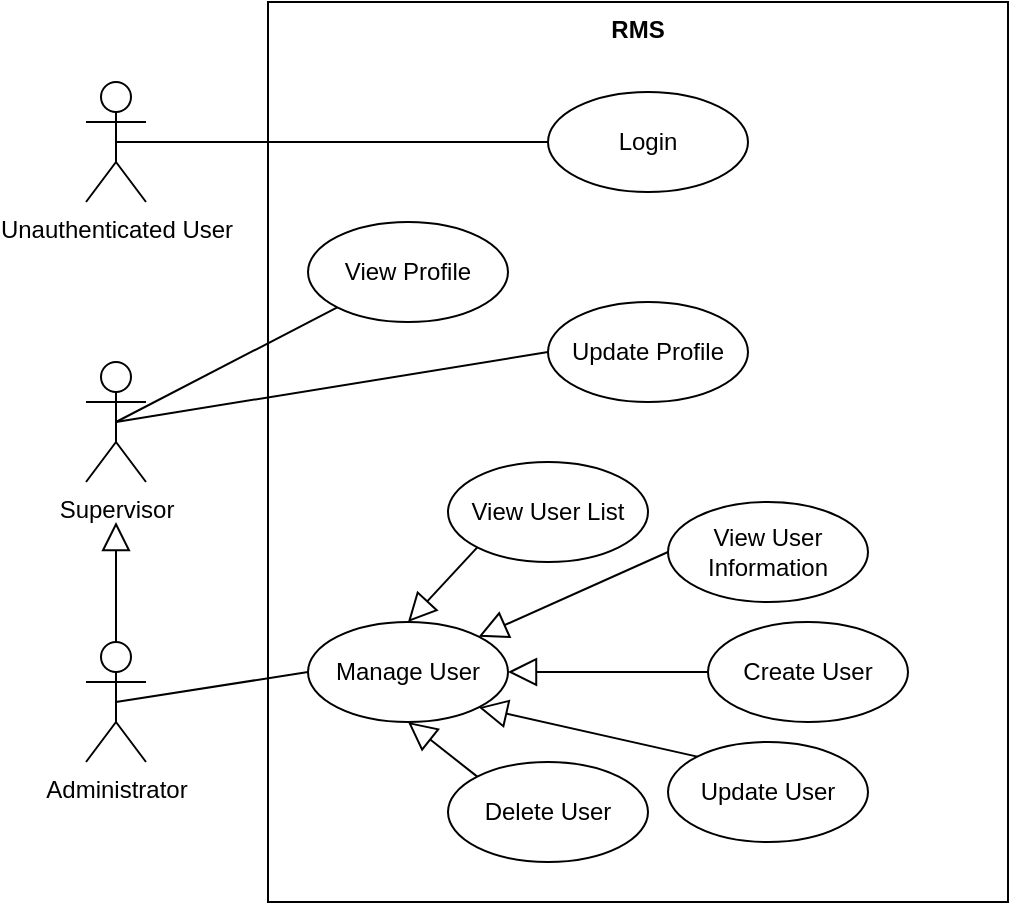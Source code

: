 <mxfile version="24.2.5" type="device">
  <diagram name="Page-1" id="OzqEOh84kzww0hnXRWNO">
    <mxGraphModel dx="989" dy="514" grid="1" gridSize="10" guides="1" tooltips="1" connect="1" arrows="1" fold="1" page="1" pageScale="1" pageWidth="850" pageHeight="1100" math="0" shadow="0">
      <root>
        <mxCell id="0" />
        <mxCell id="1" parent="0" />
        <mxCell id="BMBtJ6IH4CFcKrM41wB4-1" value="Unauthenticated User" style="shape=umlActor;html=1;verticalLabelPosition=bottom;verticalAlign=top;align=center;" vertex="1" parent="1">
          <mxGeometry x="159" y="160" width="30" height="60" as="geometry" />
        </mxCell>
        <mxCell id="BMBtJ6IH4CFcKrM41wB4-2" value="Supervisor" style="shape=umlActor;html=1;verticalLabelPosition=bottom;verticalAlign=top;align=center;" vertex="1" parent="1">
          <mxGeometry x="159" y="300" width="30" height="60" as="geometry" />
        </mxCell>
        <mxCell id="BMBtJ6IH4CFcKrM41wB4-5" value="Administrator" style="shape=umlActor;html=1;verticalLabelPosition=bottom;verticalAlign=top;align=center;" vertex="1" parent="1">
          <mxGeometry x="159" y="440" width="30" height="60" as="geometry" />
        </mxCell>
        <mxCell id="BMBtJ6IH4CFcKrM41wB4-6" value="" style="edgeStyle=none;html=1;endArrow=block;endFill=0;endSize=12;verticalAlign=bottom;rounded=0;exitX=0.5;exitY=0;exitDx=0;exitDy=0;exitPerimeter=0;" edge="1" parent="1" source="BMBtJ6IH4CFcKrM41wB4-5">
          <mxGeometry width="160" relative="1" as="geometry">
            <mxPoint x="339" y="270" as="sourcePoint" />
            <mxPoint x="174" y="380" as="targetPoint" />
          </mxGeometry>
        </mxCell>
        <mxCell id="BMBtJ6IH4CFcKrM41wB4-7" value="RMS" style="shape=rect;html=1;verticalAlign=top;fontStyle=1;whiteSpace=wrap;align=center;" vertex="1" parent="1">
          <mxGeometry x="250" y="120" width="370" height="450" as="geometry" />
        </mxCell>
        <mxCell id="BMBtJ6IH4CFcKrM41wB4-8" value="Login" style="ellipse;whiteSpace=wrap;html=1;" vertex="1" parent="1">
          <mxGeometry x="390" y="165" width="100" height="50" as="geometry" />
        </mxCell>
        <mxCell id="BMBtJ6IH4CFcKrM41wB4-9" value="" style="edgeStyle=orthogonalEdgeStyle;rounded=0;orthogonalLoop=1;jettySize=auto;html=1;entryX=0;entryY=0.5;entryDx=0;entryDy=0;exitX=0.5;exitY=0.5;exitDx=0;exitDy=0;exitPerimeter=0;endArrow=none;endFill=0;" edge="1" parent="1" source="BMBtJ6IH4CFcKrM41wB4-1" target="BMBtJ6IH4CFcKrM41wB4-8">
          <mxGeometry relative="1" as="geometry" />
        </mxCell>
        <mxCell id="BMBtJ6IH4CFcKrM41wB4-10" value="View Profile" style="ellipse;whiteSpace=wrap;html=1;" vertex="1" parent="1">
          <mxGeometry x="270" y="230" width="100" height="50" as="geometry" />
        </mxCell>
        <mxCell id="BMBtJ6IH4CFcKrM41wB4-11" value="Update Profile" style="ellipse;whiteSpace=wrap;html=1;" vertex="1" parent="1">
          <mxGeometry x="390" y="270" width="100" height="50" as="geometry" />
        </mxCell>
        <mxCell id="BMBtJ6IH4CFcKrM41wB4-12" value="" style="rounded=0;orthogonalLoop=1;jettySize=auto;html=1;entryX=0;entryY=1;entryDx=0;entryDy=0;exitX=0.5;exitY=0.5;exitDx=0;exitDy=0;exitPerimeter=0;endArrow=none;endFill=0;" edge="1" parent="1" source="BMBtJ6IH4CFcKrM41wB4-2" target="BMBtJ6IH4CFcKrM41wB4-10">
          <mxGeometry relative="1" as="geometry">
            <mxPoint x="130" y="200" as="sourcePoint" />
            <mxPoint x="400" y="200" as="targetPoint" />
          </mxGeometry>
        </mxCell>
        <mxCell id="BMBtJ6IH4CFcKrM41wB4-13" value="" style="rounded=0;orthogonalLoop=1;jettySize=auto;html=1;entryX=0;entryY=0.5;entryDx=0;entryDy=0;exitX=0.5;exitY=0.5;exitDx=0;exitDy=0;exitPerimeter=0;endArrow=none;endFill=0;" edge="1" parent="1" source="BMBtJ6IH4CFcKrM41wB4-2" target="BMBtJ6IH4CFcKrM41wB4-11">
          <mxGeometry relative="1" as="geometry">
            <mxPoint x="115" y="350" as="sourcePoint" />
            <mxPoint x="330" y="275" as="targetPoint" />
          </mxGeometry>
        </mxCell>
        <mxCell id="BMBtJ6IH4CFcKrM41wB4-14" value="Manage User" style="ellipse;whiteSpace=wrap;html=1;" vertex="1" parent="1">
          <mxGeometry x="270" y="430" width="100" height="50" as="geometry" />
        </mxCell>
        <mxCell id="BMBtJ6IH4CFcKrM41wB4-15" value="" style="rounded=0;orthogonalLoop=1;jettySize=auto;html=1;entryX=0;entryY=0.5;entryDx=0;entryDy=0;exitX=0.5;exitY=0.5;exitDx=0;exitDy=0;exitPerimeter=0;endArrow=none;endFill=0;" edge="1" parent="1" source="BMBtJ6IH4CFcKrM41wB4-5" target="BMBtJ6IH4CFcKrM41wB4-14">
          <mxGeometry relative="1" as="geometry">
            <mxPoint x="115" y="350" as="sourcePoint" />
            <mxPoint x="295" y="283" as="targetPoint" />
          </mxGeometry>
        </mxCell>
        <mxCell id="BMBtJ6IH4CFcKrM41wB4-16" value="View User List" style="ellipse;whiteSpace=wrap;html=1;" vertex="1" parent="1">
          <mxGeometry x="340" y="350" width="100" height="50" as="geometry" />
        </mxCell>
        <mxCell id="BMBtJ6IH4CFcKrM41wB4-17" value="View User Information" style="ellipse;whiteSpace=wrap;html=1;" vertex="1" parent="1">
          <mxGeometry x="450" y="370" width="100" height="50" as="geometry" />
        </mxCell>
        <mxCell id="BMBtJ6IH4CFcKrM41wB4-18" value="Create User" style="ellipse;whiteSpace=wrap;html=1;" vertex="1" parent="1">
          <mxGeometry x="470" y="430" width="100" height="50" as="geometry" />
        </mxCell>
        <mxCell id="BMBtJ6IH4CFcKrM41wB4-19" value="Update User" style="ellipse;whiteSpace=wrap;html=1;" vertex="1" parent="1">
          <mxGeometry x="450" y="490" width="100" height="50" as="geometry" />
        </mxCell>
        <mxCell id="BMBtJ6IH4CFcKrM41wB4-20" value="Delete User" style="ellipse;whiteSpace=wrap;html=1;" vertex="1" parent="1">
          <mxGeometry x="340" y="500" width="100" height="50" as="geometry" />
        </mxCell>
        <mxCell id="BMBtJ6IH4CFcKrM41wB4-21" value="" style="edgeStyle=none;html=1;endArrow=block;endFill=0;endSize=12;verticalAlign=bottom;rounded=0;entryX=0.5;entryY=0;entryDx=0;entryDy=0;exitX=0;exitY=1;exitDx=0;exitDy=0;" edge="1" parent="1" source="BMBtJ6IH4CFcKrM41wB4-16" target="BMBtJ6IH4CFcKrM41wB4-14">
          <mxGeometry width="160" relative="1" as="geometry">
            <mxPoint x="220" y="300" as="sourcePoint" />
            <mxPoint x="380" y="300" as="targetPoint" />
          </mxGeometry>
        </mxCell>
        <mxCell id="BMBtJ6IH4CFcKrM41wB4-22" value="" style="edgeStyle=none;html=1;endArrow=block;endFill=0;endSize=12;verticalAlign=bottom;rounded=0;entryX=1;entryY=0;entryDx=0;entryDy=0;exitX=0;exitY=0.5;exitDx=0;exitDy=0;" edge="1" parent="1" source="BMBtJ6IH4CFcKrM41wB4-17" target="BMBtJ6IH4CFcKrM41wB4-14">
          <mxGeometry width="160" relative="1" as="geometry">
            <mxPoint x="400" y="410" as="sourcePoint" />
            <mxPoint x="330" y="440" as="targetPoint" />
          </mxGeometry>
        </mxCell>
        <mxCell id="BMBtJ6IH4CFcKrM41wB4-23" value="" style="edgeStyle=none;html=1;endArrow=block;endFill=0;endSize=12;verticalAlign=bottom;rounded=0;entryX=1;entryY=0.5;entryDx=0;entryDy=0;exitX=0;exitY=0.5;exitDx=0;exitDy=0;" edge="1" parent="1" source="BMBtJ6IH4CFcKrM41wB4-18" target="BMBtJ6IH4CFcKrM41wB4-14">
          <mxGeometry width="160" relative="1" as="geometry">
            <mxPoint x="460" y="405" as="sourcePoint" />
            <mxPoint x="365" y="447" as="targetPoint" />
          </mxGeometry>
        </mxCell>
        <mxCell id="BMBtJ6IH4CFcKrM41wB4-24" value="" style="edgeStyle=none;html=1;endArrow=block;endFill=0;endSize=12;verticalAlign=bottom;rounded=0;entryX=1;entryY=1;entryDx=0;entryDy=0;exitX=0;exitY=0;exitDx=0;exitDy=0;" edge="1" parent="1" source="BMBtJ6IH4CFcKrM41wB4-19" target="BMBtJ6IH4CFcKrM41wB4-14">
          <mxGeometry width="160" relative="1" as="geometry">
            <mxPoint x="480" y="465" as="sourcePoint" />
            <mxPoint x="380" y="465" as="targetPoint" />
          </mxGeometry>
        </mxCell>
        <mxCell id="BMBtJ6IH4CFcKrM41wB4-25" value="" style="edgeStyle=none;html=1;endArrow=block;endFill=0;endSize=12;verticalAlign=bottom;rounded=0;entryX=0.5;entryY=1;entryDx=0;entryDy=0;exitX=0;exitY=0;exitDx=0;exitDy=0;" edge="1" parent="1" source="BMBtJ6IH4CFcKrM41wB4-20" target="BMBtJ6IH4CFcKrM41wB4-14">
          <mxGeometry width="160" relative="1" as="geometry">
            <mxPoint x="475" y="507" as="sourcePoint" />
            <mxPoint x="365" y="483" as="targetPoint" />
          </mxGeometry>
        </mxCell>
      </root>
    </mxGraphModel>
  </diagram>
</mxfile>
